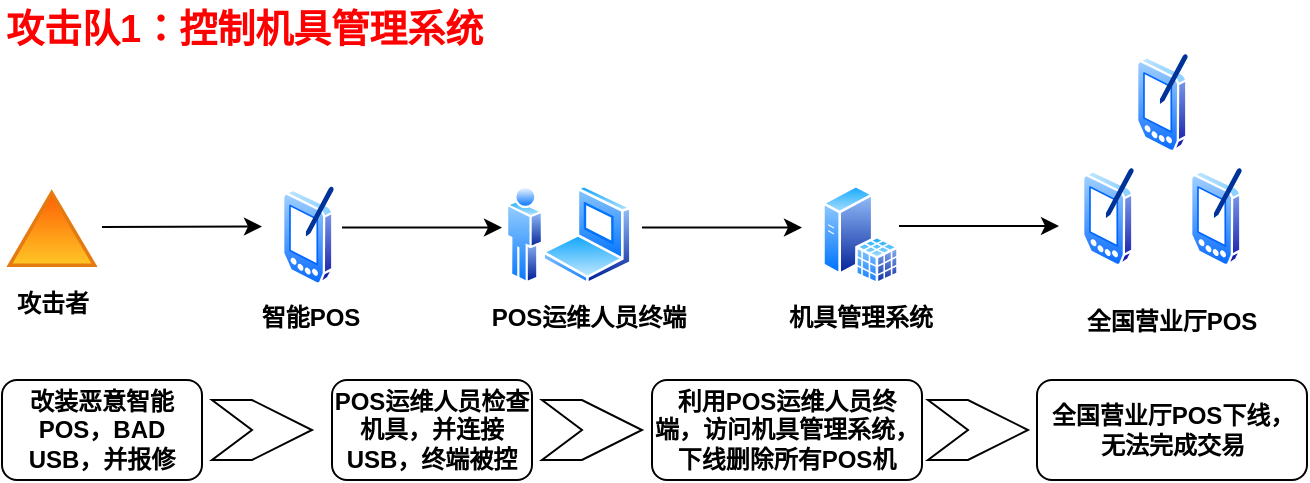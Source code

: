 <mxfile version="21.6.8" type="github">
  <diagram name="第 1 页" id="SQNfulZLGzp0-eOHp856">
    <mxGraphModel dx="1434" dy="790" grid="1" gridSize="10" guides="1" tooltips="1" connect="1" arrows="1" fold="1" page="1" pageScale="1" pageWidth="850" pageHeight="1100" background="#ffffff" math="0" shadow="0">
      <root>
        <mxCell id="0" />
        <mxCell id="1" parent="0" />
        <mxCell id="z_Iu8EVNGNHGPjJdmd9z-1" value="&lt;b&gt;智能POS&lt;/b&gt;" style="image;aspect=fixed;perimeter=ellipsePerimeter;html=1;align=center;shadow=0;dashed=0;spacingTop=3;image=img/lib/active_directory/pda.svg;" vertex="1" parent="1">
          <mxGeometry x="255" y="292.25" width="27" height="50" as="geometry" />
        </mxCell>
        <mxCell id="z_Iu8EVNGNHGPjJdmd9z-2" value="&lt;b&gt;POS运维人员终端&lt;/b&gt;" style="image;aspect=fixed;perimeter=ellipsePerimeter;html=1;align=center;shadow=0;dashed=0;spacingTop=3;image=img/lib/active_directory/laptop_client.svg;" vertex="1" parent="1">
          <mxGeometry x="385" y="292.25" width="45" height="50" as="geometry" />
        </mxCell>
        <mxCell id="z_Iu8EVNGNHGPjJdmd9z-3" value="" style="image;aspect=fixed;perimeter=ellipsePerimeter;html=1;align=center;shadow=0;dashed=0;spacingTop=3;image=img/lib/active_directory/user.svg;" vertex="1" parent="1">
          <mxGeometry x="367" y="292.25" width="18.5" height="50" as="geometry" />
        </mxCell>
        <mxCell id="z_Iu8EVNGNHGPjJdmd9z-4" value="&lt;b&gt;攻击者&lt;/b&gt;" style="image;aspect=fixed;perimeter=ellipsePerimeter;html=1;align=center;shadow=0;dashed=0;spacingTop=3;image=img/lib/active_directory/windows_domain.svg;" vertex="1" parent="1">
          <mxGeometry x="115" y="292.25" width="50" height="42.5" as="geometry" />
        </mxCell>
        <mxCell id="z_Iu8EVNGNHGPjJdmd9z-5" value="&lt;b&gt;机具管理系统&lt;/b&gt;" style="image;aspect=fixed;perimeter=ellipsePerimeter;html=1;align=center;shadow=0;dashed=0;spacingTop=3;image=img/lib/active_directory/sql_server.svg;" vertex="1" parent="1">
          <mxGeometry x="525" y="292.25" width="38.5" height="50" as="geometry" />
        </mxCell>
        <mxCell id="z_Iu8EVNGNHGPjJdmd9z-6" value="" style="image;aspect=fixed;perimeter=ellipsePerimeter;html=1;align=center;shadow=0;dashed=0;spacingTop=3;image=img/lib/active_directory/pda.svg;" vertex="1" parent="1">
          <mxGeometry x="682" y="226" width="27" height="50" as="geometry" />
        </mxCell>
        <mxCell id="z_Iu8EVNGNHGPjJdmd9z-7" value="" style="image;aspect=fixed;perimeter=ellipsePerimeter;html=1;align=center;shadow=0;dashed=0;spacingTop=3;image=img/lib/active_directory/pda.svg;" vertex="1" parent="1">
          <mxGeometry x="709" y="283" width="27" height="50" as="geometry" />
        </mxCell>
        <mxCell id="z_Iu8EVNGNHGPjJdmd9z-8" value="" style="image;aspect=fixed;perimeter=ellipsePerimeter;html=1;align=center;shadow=0;dashed=0;spacingTop=3;image=img/lib/active_directory/pda.svg;" vertex="1" parent="1">
          <mxGeometry x="655" y="283" width="27" height="50" as="geometry" />
        </mxCell>
        <mxCell id="z_Iu8EVNGNHGPjJdmd9z-9" value="" style="endArrow=classic;html=1;rounded=0;exitX=1;exitY=0.5;exitDx=0;exitDy=0;" edge="1" parent="1" source="z_Iu8EVNGNHGPjJdmd9z-4">
          <mxGeometry width="50" height="50" relative="1" as="geometry">
            <mxPoint x="465" y="328.25" as="sourcePoint" />
            <mxPoint x="245" y="313.25" as="targetPoint" />
          </mxGeometry>
        </mxCell>
        <mxCell id="z_Iu8EVNGNHGPjJdmd9z-10" value="" style="endArrow=classic;html=1;rounded=0;exitX=1;exitY=0.5;exitDx=0;exitDy=0;" edge="1" parent="1">
          <mxGeometry width="50" height="50" relative="1" as="geometry">
            <mxPoint x="285" y="313.75" as="sourcePoint" />
            <mxPoint x="365" y="313.75" as="targetPoint" />
          </mxGeometry>
        </mxCell>
        <mxCell id="z_Iu8EVNGNHGPjJdmd9z-11" value="" style="endArrow=classic;html=1;rounded=0;exitX=1;exitY=0.5;exitDx=0;exitDy=0;" edge="1" parent="1">
          <mxGeometry width="50" height="50" relative="1" as="geometry">
            <mxPoint x="435" y="313.75" as="sourcePoint" />
            <mxPoint x="515" y="313.75" as="targetPoint" />
          </mxGeometry>
        </mxCell>
        <mxCell id="z_Iu8EVNGNHGPjJdmd9z-12" value="" style="endArrow=classic;html=1;rounded=0;exitX=1;exitY=0.5;exitDx=0;exitDy=0;" edge="1" parent="1">
          <mxGeometry width="50" height="50" relative="1" as="geometry">
            <mxPoint x="563.5" y="313" as="sourcePoint" />
            <mxPoint x="643.5" y="313" as="targetPoint" />
          </mxGeometry>
        </mxCell>
        <mxCell id="z_Iu8EVNGNHGPjJdmd9z-13" value="&lt;b style=&quot;font-size: 19px;&quot;&gt;攻击队1：控制机具管理系统&lt;/b&gt;" style="text;html=1;strokeColor=none;fillColor=none;align=left;verticalAlign=middle;whiteSpace=wrap;rounded=0;fontColor=#ff0000;fontSize=19;" vertex="1" parent="1">
          <mxGeometry x="115" y="200" width="490" height="30" as="geometry" />
        </mxCell>
        <mxCell id="z_Iu8EVNGNHGPjJdmd9z-14" value="全国营业厅POS" style="text;html=1;strokeColor=none;fillColor=none;align=center;verticalAlign=middle;whiteSpace=wrap;rounded=0;fontStyle=1" vertex="1" parent="1">
          <mxGeometry x="655" y="346" width="90" height="30" as="geometry" />
        </mxCell>
        <mxCell id="z_Iu8EVNGNHGPjJdmd9z-15" value="改装恶意智能POS，BAD USB，并报修" style="rounded=1;whiteSpace=wrap;html=1;fontStyle=1" vertex="1" parent="1">
          <mxGeometry x="115" y="390" width="100" height="50" as="geometry" />
        </mxCell>
        <mxCell id="z_Iu8EVNGNHGPjJdmd9z-16" value="POS运维人员检查机具，并连接USB，终端被控" style="rounded=1;whiteSpace=wrap;html=1;fontStyle=1" vertex="1" parent="1">
          <mxGeometry x="280" y="390" width="100" height="50" as="geometry" />
        </mxCell>
        <mxCell id="z_Iu8EVNGNHGPjJdmd9z-17" value="利用POS运维人员终端，访问机具管理系统，下线删除所有POS机" style="rounded=1;whiteSpace=wrap;html=1;fontStyle=1" vertex="1" parent="1">
          <mxGeometry x="440" y="390" width="135" height="50" as="geometry" />
        </mxCell>
        <mxCell id="z_Iu8EVNGNHGPjJdmd9z-18" value="全国营业厅POS下线，无法完成交易" style="rounded=1;whiteSpace=wrap;html=1;fontStyle=1" vertex="1" parent="1">
          <mxGeometry x="632.5" y="390" width="135" height="50" as="geometry" />
        </mxCell>
        <mxCell id="z_Iu8EVNGNHGPjJdmd9z-20" value="" style="html=1;shadow=0;dashed=0;align=center;verticalAlign=middle;shape=mxgraph.arrows2.arrow;dy=0;dx=30;notch=20;" vertex="1" parent="1">
          <mxGeometry x="220" y="400" width="50" height="30" as="geometry" />
        </mxCell>
        <mxCell id="z_Iu8EVNGNHGPjJdmd9z-21" value="" style="html=1;shadow=0;dashed=0;align=center;verticalAlign=middle;shape=mxgraph.arrows2.arrow;dy=0;dx=30;notch=20;" vertex="1" parent="1">
          <mxGeometry x="385" y="400" width="50" height="30" as="geometry" />
        </mxCell>
        <mxCell id="z_Iu8EVNGNHGPjJdmd9z-22" value="" style="html=1;shadow=0;dashed=0;align=center;verticalAlign=middle;shape=mxgraph.arrows2.arrow;dy=0;dx=30;notch=20;" vertex="1" parent="1">
          <mxGeometry x="578" y="400" width="50" height="30" as="geometry" />
        </mxCell>
      </root>
    </mxGraphModel>
  </diagram>
</mxfile>
